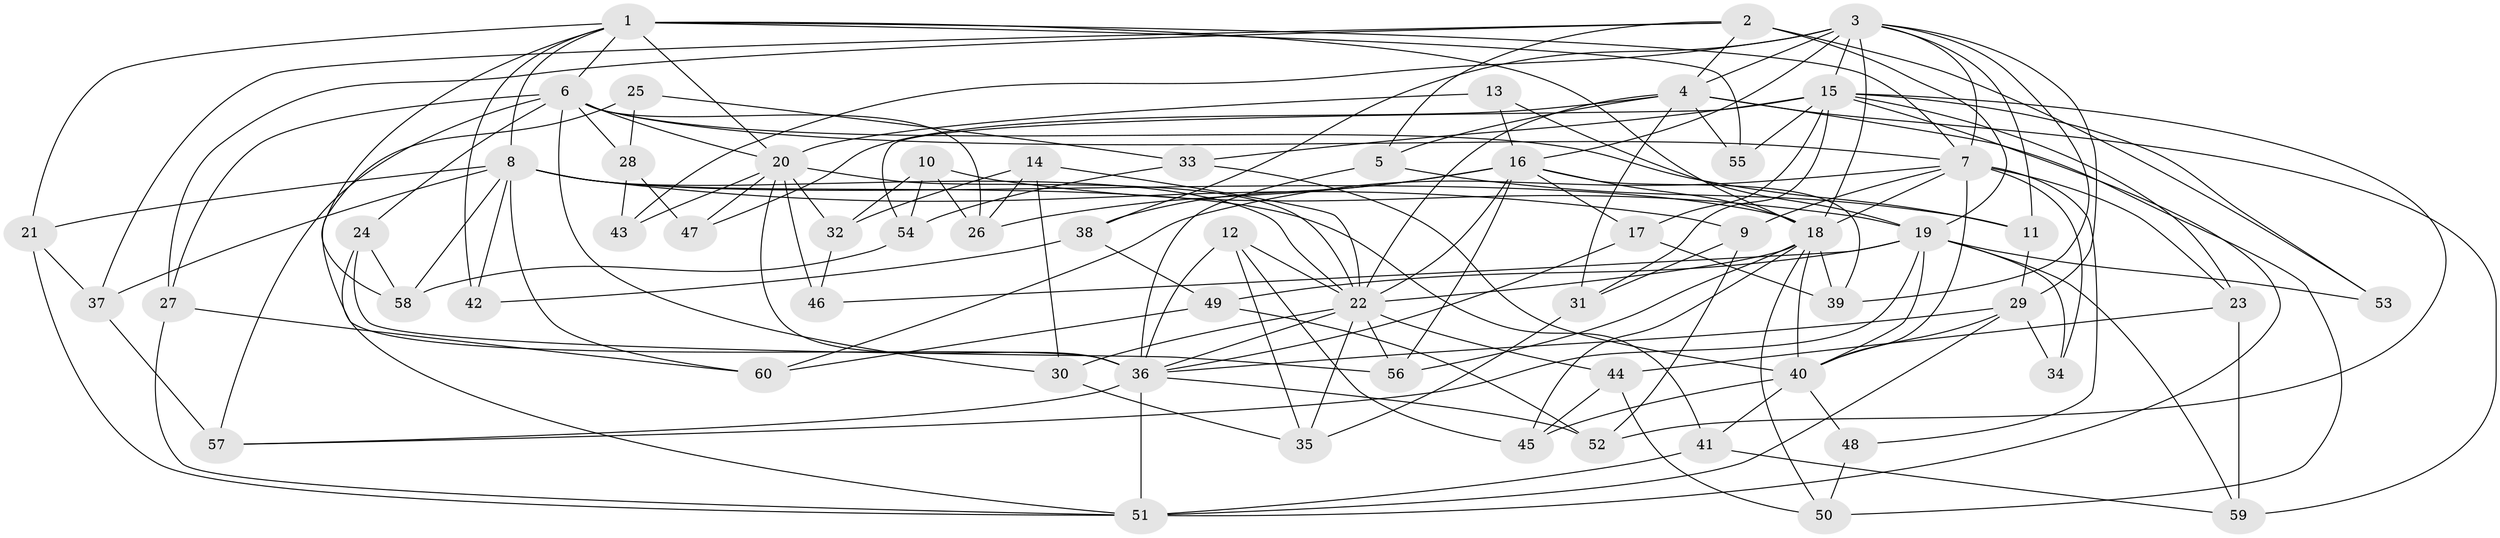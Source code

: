 // original degree distribution, {4: 1.0}
// Generated by graph-tools (version 1.1) at 2025/37/03/09/25 02:37:48]
// undirected, 60 vertices, 159 edges
graph export_dot {
graph [start="1"]
  node [color=gray90,style=filled];
  1;
  2;
  3;
  4;
  5;
  6;
  7;
  8;
  9;
  10;
  11;
  12;
  13;
  14;
  15;
  16;
  17;
  18;
  19;
  20;
  21;
  22;
  23;
  24;
  25;
  26;
  27;
  28;
  29;
  30;
  31;
  32;
  33;
  34;
  35;
  36;
  37;
  38;
  39;
  40;
  41;
  42;
  43;
  44;
  45;
  46;
  47;
  48;
  49;
  50;
  51;
  52;
  53;
  54;
  55;
  56;
  57;
  58;
  59;
  60;
  1 -- 6 [weight=1.0];
  1 -- 7 [weight=2.0];
  1 -- 8 [weight=2.0];
  1 -- 18 [weight=1.0];
  1 -- 20 [weight=1.0];
  1 -- 21 [weight=1.0];
  1 -- 42 [weight=1.0];
  1 -- 55 [weight=2.0];
  1 -- 58 [weight=1.0];
  2 -- 4 [weight=1.0];
  2 -- 5 [weight=1.0];
  2 -- 19 [weight=2.0];
  2 -- 27 [weight=1.0];
  2 -- 37 [weight=1.0];
  2 -- 53 [weight=2.0];
  3 -- 4 [weight=1.0];
  3 -- 7 [weight=2.0];
  3 -- 11 [weight=1.0];
  3 -- 15 [weight=1.0];
  3 -- 16 [weight=2.0];
  3 -- 18 [weight=1.0];
  3 -- 29 [weight=1.0];
  3 -- 38 [weight=1.0];
  3 -- 39 [weight=1.0];
  3 -- 43 [weight=1.0];
  4 -- 5 [weight=1.0];
  4 -- 22 [weight=1.0];
  4 -- 31 [weight=1.0];
  4 -- 47 [weight=2.0];
  4 -- 50 [weight=1.0];
  4 -- 55 [weight=1.0];
  4 -- 59 [weight=1.0];
  5 -- 11 [weight=1.0];
  5 -- 36 [weight=1.0];
  6 -- 7 [weight=1.0];
  6 -- 11 [weight=1.0];
  6 -- 20 [weight=1.0];
  6 -- 24 [weight=1.0];
  6 -- 26 [weight=1.0];
  6 -- 27 [weight=1.0];
  6 -- 28 [weight=1.0];
  6 -- 30 [weight=1.0];
  6 -- 57 [weight=1.0];
  7 -- 9 [weight=1.0];
  7 -- 18 [weight=1.0];
  7 -- 23 [weight=1.0];
  7 -- 34 [weight=1.0];
  7 -- 40 [weight=1.0];
  7 -- 48 [weight=1.0];
  7 -- 60 [weight=1.0];
  8 -- 9 [weight=1.0];
  8 -- 18 [weight=1.0];
  8 -- 21 [weight=1.0];
  8 -- 22 [weight=1.0];
  8 -- 37 [weight=1.0];
  8 -- 41 [weight=1.0];
  8 -- 42 [weight=2.0];
  8 -- 58 [weight=1.0];
  8 -- 60 [weight=1.0];
  9 -- 31 [weight=1.0];
  9 -- 52 [weight=1.0];
  10 -- 19 [weight=1.0];
  10 -- 26 [weight=1.0];
  10 -- 32 [weight=1.0];
  10 -- 54 [weight=1.0];
  11 -- 29 [weight=1.0];
  12 -- 22 [weight=1.0];
  12 -- 35 [weight=1.0];
  12 -- 36 [weight=1.0];
  12 -- 45 [weight=1.0];
  13 -- 16 [weight=1.0];
  13 -- 19 [weight=1.0];
  13 -- 20 [weight=2.0];
  14 -- 22 [weight=1.0];
  14 -- 26 [weight=1.0];
  14 -- 30 [weight=1.0];
  14 -- 32 [weight=1.0];
  15 -- 17 [weight=1.0];
  15 -- 23 [weight=1.0];
  15 -- 31 [weight=1.0];
  15 -- 33 [weight=1.0];
  15 -- 51 [weight=1.0];
  15 -- 52 [weight=1.0];
  15 -- 53 [weight=1.0];
  15 -- 54 [weight=1.0];
  15 -- 55 [weight=1.0];
  16 -- 17 [weight=1.0];
  16 -- 18 [weight=1.0];
  16 -- 22 [weight=1.0];
  16 -- 26 [weight=1.0];
  16 -- 38 [weight=1.0];
  16 -- 39 [weight=1.0];
  16 -- 56 [weight=1.0];
  17 -- 36 [weight=1.0];
  17 -- 39 [weight=1.0];
  18 -- 22 [weight=1.0];
  18 -- 39 [weight=1.0];
  18 -- 40 [weight=2.0];
  18 -- 45 [weight=1.0];
  18 -- 50 [weight=1.0];
  18 -- 56 [weight=1.0];
  19 -- 34 [weight=2.0];
  19 -- 40 [weight=1.0];
  19 -- 46 [weight=1.0];
  19 -- 49 [weight=1.0];
  19 -- 53 [weight=1.0];
  19 -- 57 [weight=1.0];
  19 -- 59 [weight=1.0];
  20 -- 22 [weight=1.0];
  20 -- 32 [weight=1.0];
  20 -- 36 [weight=1.0];
  20 -- 43 [weight=2.0];
  20 -- 46 [weight=2.0];
  20 -- 47 [weight=1.0];
  21 -- 37 [weight=1.0];
  21 -- 51 [weight=1.0];
  22 -- 30 [weight=1.0];
  22 -- 35 [weight=1.0];
  22 -- 36 [weight=1.0];
  22 -- 44 [weight=1.0];
  22 -- 56 [weight=1.0];
  23 -- 44 [weight=1.0];
  23 -- 59 [weight=1.0];
  24 -- 51 [weight=1.0];
  24 -- 56 [weight=1.0];
  24 -- 58 [weight=1.0];
  25 -- 28 [weight=1.0];
  25 -- 33 [weight=1.0];
  25 -- 36 [weight=2.0];
  27 -- 51 [weight=1.0];
  27 -- 60 [weight=1.0];
  28 -- 43 [weight=1.0];
  28 -- 47 [weight=1.0];
  29 -- 34 [weight=1.0];
  29 -- 36 [weight=1.0];
  29 -- 40 [weight=1.0];
  29 -- 51 [weight=1.0];
  30 -- 35 [weight=1.0];
  31 -- 35 [weight=1.0];
  32 -- 46 [weight=1.0];
  33 -- 40 [weight=1.0];
  33 -- 54 [weight=1.0];
  36 -- 51 [weight=2.0];
  36 -- 52 [weight=1.0];
  36 -- 57 [weight=1.0];
  37 -- 57 [weight=1.0];
  38 -- 42 [weight=1.0];
  38 -- 49 [weight=1.0];
  40 -- 41 [weight=1.0];
  40 -- 45 [weight=1.0];
  40 -- 48 [weight=2.0];
  41 -- 51 [weight=1.0];
  41 -- 59 [weight=1.0];
  44 -- 45 [weight=1.0];
  44 -- 50 [weight=1.0];
  48 -- 50 [weight=1.0];
  49 -- 52 [weight=1.0];
  49 -- 60 [weight=1.0];
  54 -- 58 [weight=1.0];
}
